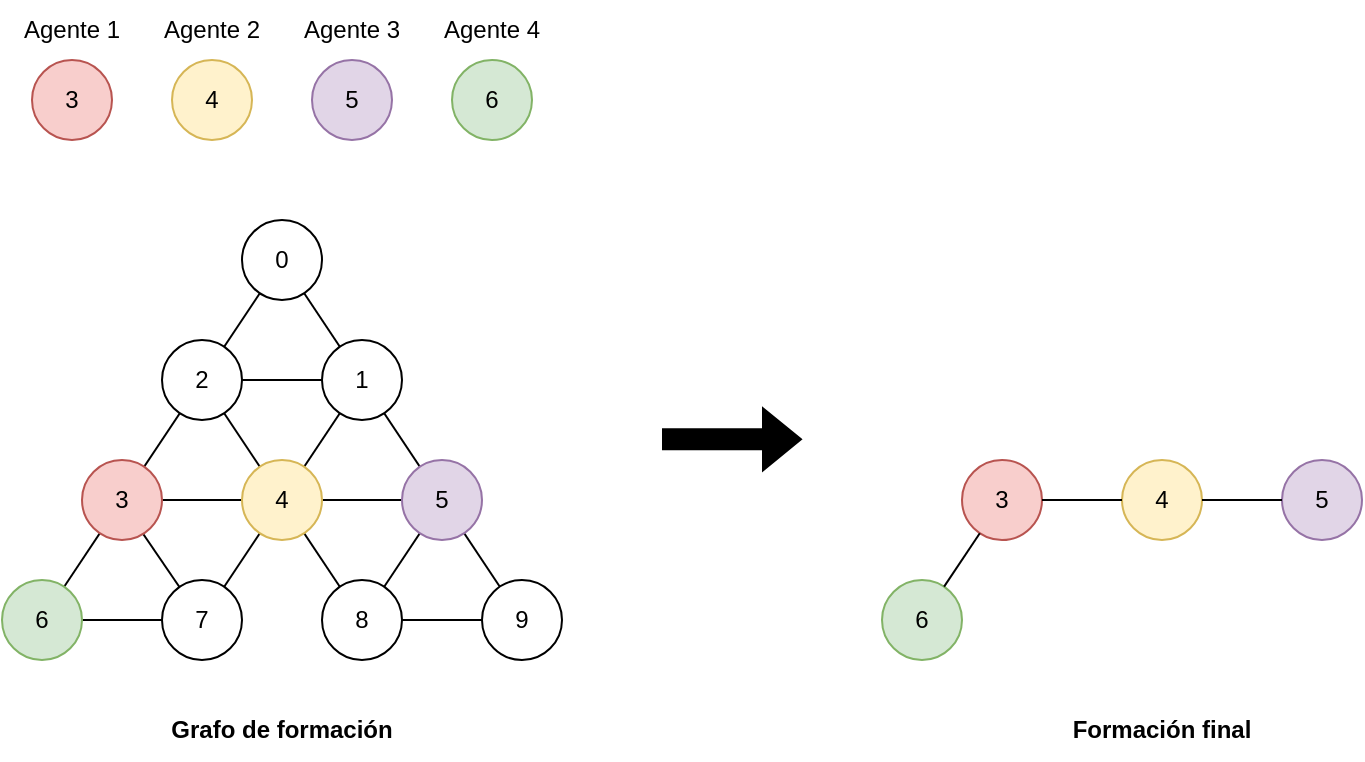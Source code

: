 <mxfile version="24.7.14">
  <diagram name="Página-1" id="pzz59duLTnM8qqSw6igi">
    <mxGraphModel dx="989" dy="509" grid="1" gridSize="10" guides="1" tooltips="1" connect="1" arrows="1" fold="1" page="1" pageScale="1" pageWidth="827" pageHeight="1169" math="0" shadow="0">
      <root>
        <mxCell id="0" />
        <mxCell id="1" parent="0" />
        <mxCell id="OZCKFCdNasLnyx_NUnCS-2" value="Grafo de formación" style="text;html=1;align=center;verticalAlign=middle;whiteSpace=wrap;rounded=0;fontStyle=1" vertex="1" parent="1">
          <mxGeometry x="135" y="400" width="130" height="30" as="geometry" />
        </mxCell>
        <mxCell id="OZCKFCdNasLnyx_NUnCS-48" value="Formación final" style="text;html=1;align=center;verticalAlign=middle;whiteSpace=wrap;rounded=0;fontStyle=1" vertex="1" parent="1">
          <mxGeometry x="575" y="400" width="130" height="30" as="geometry" />
        </mxCell>
        <mxCell id="OZCKFCdNasLnyx_NUnCS-73" value="" style="shape=flexArrow;endArrow=classic;html=1;rounded=0;fillColor=#000000;strokeColor=default;" edge="1" parent="1">
          <mxGeometry width="50" height="50" relative="1" as="geometry">
            <mxPoint x="390" y="269.66" as="sourcePoint" />
            <mxPoint x="460" y="269.66" as="targetPoint" />
          </mxGeometry>
        </mxCell>
        <mxCell id="OZCKFCdNasLnyx_NUnCS-75" value="" style="group" vertex="1" connectable="0" parent="1">
          <mxGeometry x="60" y="160" width="280" height="220" as="geometry" />
        </mxCell>
        <mxCell id="OZCKFCdNasLnyx_NUnCS-19" value="" style="endArrow=none;html=1;rounded=0;" edge="1" parent="OZCKFCdNasLnyx_NUnCS-75" source="OZCKFCdNasLnyx_NUnCS-14" target="OZCKFCdNasLnyx_NUnCS-1">
          <mxGeometry width="50" height="50" relative="1" as="geometry">
            <mxPoint x="50" y="200" as="sourcePoint" />
            <mxPoint x="100" y="150" as="targetPoint" />
          </mxGeometry>
        </mxCell>
        <mxCell id="OZCKFCdNasLnyx_NUnCS-21" value="" style="endArrow=none;html=1;rounded=0;" edge="1" parent="OZCKFCdNasLnyx_NUnCS-75" source="OZCKFCdNasLnyx_NUnCS-17" target="OZCKFCdNasLnyx_NUnCS-1">
          <mxGeometry width="50" height="50" relative="1" as="geometry">
            <mxPoint x="20" y="80" as="sourcePoint" />
            <mxPoint x="70" y="30" as="targetPoint" />
          </mxGeometry>
        </mxCell>
        <mxCell id="OZCKFCdNasLnyx_NUnCS-22" value="" style="endArrow=none;html=1;rounded=0;" edge="1" parent="OZCKFCdNasLnyx_NUnCS-75" source="OZCKFCdNasLnyx_NUnCS-10">
          <mxGeometry width="50" height="50" relative="1" as="geometry">
            <mxPoint x="-10" y="100" as="sourcePoint" />
            <mxPoint x="100" y="80" as="targetPoint" />
          </mxGeometry>
        </mxCell>
        <mxCell id="OZCKFCdNasLnyx_NUnCS-23" value="" style="endArrow=none;html=1;rounded=0;" edge="1" parent="OZCKFCdNasLnyx_NUnCS-75">
          <mxGeometry width="50" height="50" relative="1" as="geometry">
            <mxPoint x="220" y="140" as="sourcePoint" />
            <mxPoint x="60" y="140" as="targetPoint" />
            <Array as="points">
              <mxPoint x="76" y="140" />
            </Array>
          </mxGeometry>
        </mxCell>
        <mxCell id="OZCKFCdNasLnyx_NUnCS-24" value="" style="endArrow=none;html=1;rounded=0;" edge="1" parent="OZCKFCdNasLnyx_NUnCS-75" source="OZCKFCdNasLnyx_NUnCS-16" target="OZCKFCdNasLnyx_NUnCS-14">
          <mxGeometry width="50" height="50" relative="1" as="geometry">
            <mxPoint x="-70" y="250" as="sourcePoint" />
            <mxPoint x="-20" y="200" as="targetPoint" />
          </mxGeometry>
        </mxCell>
        <mxCell id="OZCKFCdNasLnyx_NUnCS-25" value="" style="endArrow=none;html=1;rounded=0;" edge="1" parent="OZCKFCdNasLnyx_NUnCS-75" source="OZCKFCdNasLnyx_NUnCS-17" target="OZCKFCdNasLnyx_NUnCS-18">
          <mxGeometry width="50" height="50" relative="1" as="geometry">
            <mxPoint x="115" y="280" as="sourcePoint" />
            <mxPoint x="165" y="230" as="targetPoint" />
          </mxGeometry>
        </mxCell>
        <mxCell id="OZCKFCdNasLnyx_NUnCS-26" value="" style="endArrow=none;html=1;rounded=0;" edge="1" parent="OZCKFCdNasLnyx_NUnCS-75" target="OZCKFCdNasLnyx_NUnCS-16">
          <mxGeometry width="50" height="50" relative="1" as="geometry">
            <mxPoint x="180" y="80" as="sourcePoint" />
            <mxPoint x="40" y="40" as="targetPoint" />
          </mxGeometry>
        </mxCell>
        <mxCell id="OZCKFCdNasLnyx_NUnCS-27" value="" style="endArrow=none;html=1;rounded=0;" edge="1" parent="OZCKFCdNasLnyx_NUnCS-75" source="OZCKFCdNasLnyx_NUnCS-18">
          <mxGeometry width="50" height="50" relative="1" as="geometry">
            <mxPoint x="50" y="130" as="sourcePoint" />
            <mxPoint x="100" y="80" as="targetPoint" />
          </mxGeometry>
        </mxCell>
        <mxCell id="OZCKFCdNasLnyx_NUnCS-1" value="0" style="ellipse;whiteSpace=wrap;html=1;aspect=fixed;" vertex="1" parent="OZCKFCdNasLnyx_NUnCS-75">
          <mxGeometry x="120" width="40" height="40" as="geometry" />
        </mxCell>
        <mxCell id="OZCKFCdNasLnyx_NUnCS-6" value="2" style="ellipse;whiteSpace=wrap;html=1;aspect=fixed;flipH=1;flipV=1;" vertex="1" parent="OZCKFCdNasLnyx_NUnCS-75">
          <mxGeometry x="80" y="60" width="40" height="40" as="geometry" />
        </mxCell>
        <mxCell id="OZCKFCdNasLnyx_NUnCS-7" value="4" style="ellipse;whiteSpace=wrap;html=1;aspect=fixed;flipH=0;fillColor=#fff2cc;strokeColor=#d6b656;" vertex="1" parent="OZCKFCdNasLnyx_NUnCS-75">
          <mxGeometry x="120" y="120" width="40" height="40" as="geometry" />
        </mxCell>
        <mxCell id="OZCKFCdNasLnyx_NUnCS-10" value="1" style="ellipse;whiteSpace=wrap;html=1;aspect=fixed;flipH=1;flipV=1;" vertex="1" parent="OZCKFCdNasLnyx_NUnCS-75">
          <mxGeometry x="160" y="60" width="40" height="40" as="geometry" />
        </mxCell>
        <mxCell id="OZCKFCdNasLnyx_NUnCS-14" value="6" style="ellipse;whiteSpace=wrap;html=1;aspect=fixed;flipH=1;fillColor=#d5e8d4;strokeColor=#82b366;" vertex="1" parent="OZCKFCdNasLnyx_NUnCS-75">
          <mxGeometry y="180" width="40" height="40" as="geometry" />
        </mxCell>
        <mxCell id="OZCKFCdNasLnyx_NUnCS-16" value="7" style="ellipse;whiteSpace=wrap;html=1;aspect=fixed;flipH=1;flipV=1;" vertex="1" parent="OZCKFCdNasLnyx_NUnCS-75">
          <mxGeometry x="80" y="180" width="40" height="40" as="geometry" />
        </mxCell>
        <mxCell id="OZCKFCdNasLnyx_NUnCS-17" value="9" style="ellipse;whiteSpace=wrap;html=1;aspect=fixed;flipH=1;" vertex="1" parent="OZCKFCdNasLnyx_NUnCS-75">
          <mxGeometry x="240" y="180" width="40" height="40" as="geometry" />
        </mxCell>
        <mxCell id="OZCKFCdNasLnyx_NUnCS-18" value="8" style="ellipse;whiteSpace=wrap;html=1;aspect=fixed;flipH=1;flipV=1;" vertex="1" parent="OZCKFCdNasLnyx_NUnCS-75">
          <mxGeometry x="160" y="180" width="40" height="40" as="geometry" />
        </mxCell>
        <mxCell id="OZCKFCdNasLnyx_NUnCS-28" value="" style="endArrow=none;html=1;rounded=0;" edge="1" parent="OZCKFCdNasLnyx_NUnCS-75" source="OZCKFCdNasLnyx_NUnCS-16">
          <mxGeometry width="50" height="50" relative="1" as="geometry">
            <mxPoint x="9" y="190" as="sourcePoint" />
            <mxPoint x="59" y="140" as="targetPoint" />
          </mxGeometry>
        </mxCell>
        <mxCell id="OZCKFCdNasLnyx_NUnCS-29" value="" style="endArrow=none;html=1;rounded=0;" edge="1" parent="OZCKFCdNasLnyx_NUnCS-75" source="OZCKFCdNasLnyx_NUnCS-18">
          <mxGeometry width="50" height="50" relative="1" as="geometry">
            <mxPoint x="170" y="190" as="sourcePoint" />
            <mxPoint x="220" y="140" as="targetPoint" />
          </mxGeometry>
        </mxCell>
        <mxCell id="OZCKFCdNasLnyx_NUnCS-5" value="3" style="ellipse;whiteSpace=wrap;html=1;aspect=fixed;flipH=0;fillColor=#f8cecc;strokeColor=#b85450;" vertex="1" parent="OZCKFCdNasLnyx_NUnCS-75">
          <mxGeometry x="40" y="120" width="40" height="40" as="geometry" />
        </mxCell>
        <mxCell id="OZCKFCdNasLnyx_NUnCS-11" value="5" style="ellipse;whiteSpace=wrap;html=1;aspect=fixed;flipH=0;fillColor=#e1d5e7;strokeColor=#9673a6;" vertex="1" parent="OZCKFCdNasLnyx_NUnCS-75">
          <mxGeometry x="200" y="120" width="40" height="40" as="geometry" />
        </mxCell>
        <mxCell id="OZCKFCdNasLnyx_NUnCS-76" value="" style="group" vertex="1" connectable="0" parent="1">
          <mxGeometry x="65" y="50" width="270" height="70" as="geometry" />
        </mxCell>
        <mxCell id="OZCKFCdNasLnyx_NUnCS-31" value="3" style="ellipse;whiteSpace=wrap;html=1;aspect=fixed;flipH=0;fillColor=#f8cecc;strokeColor=#b85450;" vertex="1" parent="OZCKFCdNasLnyx_NUnCS-76">
          <mxGeometry x="10" y="30" width="40" height="40" as="geometry" />
        </mxCell>
        <mxCell id="OZCKFCdNasLnyx_NUnCS-32" value="4" style="ellipse;whiteSpace=wrap;html=1;aspect=fixed;flipH=0;fillColor=#fff2cc;strokeColor=#d6b656;" vertex="1" parent="OZCKFCdNasLnyx_NUnCS-76">
          <mxGeometry x="80" y="30" width="40" height="40" as="geometry" />
        </mxCell>
        <mxCell id="OZCKFCdNasLnyx_NUnCS-33" value="5" style="ellipse;whiteSpace=wrap;html=1;aspect=fixed;flipH=0;fillColor=#e1d5e7;strokeColor=#9673a6;" vertex="1" parent="OZCKFCdNasLnyx_NUnCS-76">
          <mxGeometry x="150" y="30" width="40" height="40" as="geometry" />
        </mxCell>
        <mxCell id="OZCKFCdNasLnyx_NUnCS-36" value="Agente 1" style="text;html=1;align=center;verticalAlign=middle;whiteSpace=wrap;rounded=0;flipH=0;" vertex="1" parent="OZCKFCdNasLnyx_NUnCS-76">
          <mxGeometry width="60" height="30" as="geometry" />
        </mxCell>
        <mxCell id="OZCKFCdNasLnyx_NUnCS-37" value="Agente 2" style="text;html=1;align=center;verticalAlign=middle;whiteSpace=wrap;rounded=0;flipH=0;" vertex="1" parent="OZCKFCdNasLnyx_NUnCS-76">
          <mxGeometry x="70" width="60" height="30" as="geometry" />
        </mxCell>
        <mxCell id="OZCKFCdNasLnyx_NUnCS-38" value="Agente 3" style="text;html=1;align=center;verticalAlign=middle;whiteSpace=wrap;rounded=0;flipH=0;" vertex="1" parent="OZCKFCdNasLnyx_NUnCS-76">
          <mxGeometry x="140" width="60" height="30" as="geometry" />
        </mxCell>
        <mxCell id="OZCKFCdNasLnyx_NUnCS-34" value="6" style="ellipse;whiteSpace=wrap;html=1;aspect=fixed;flipH=0;fillColor=#d5e8d4;strokeColor=#82b366;" vertex="1" parent="OZCKFCdNasLnyx_NUnCS-76">
          <mxGeometry x="220" y="30" width="40" height="40" as="geometry" />
        </mxCell>
        <mxCell id="OZCKFCdNasLnyx_NUnCS-39" value="Agente 4" style="text;html=1;align=center;verticalAlign=middle;whiteSpace=wrap;rounded=0;flipH=0;" vertex="1" parent="OZCKFCdNasLnyx_NUnCS-76">
          <mxGeometry x="210" y="2.5" width="60" height="25" as="geometry" />
        </mxCell>
        <mxCell id="OZCKFCdNasLnyx_NUnCS-77" value="" style="group" vertex="1" connectable="0" parent="1">
          <mxGeometry x="500" y="280" width="240" height="100" as="geometry" />
        </mxCell>
        <mxCell id="OZCKFCdNasLnyx_NUnCS-59" value="4" style="ellipse;whiteSpace=wrap;html=1;aspect=fixed;flipH=0;fillColor=#fff2cc;strokeColor=#d6b656;" vertex="1" parent="OZCKFCdNasLnyx_NUnCS-77">
          <mxGeometry x="120" width="40" height="40" as="geometry" />
        </mxCell>
        <mxCell id="OZCKFCdNasLnyx_NUnCS-61" value="6" style="ellipse;whiteSpace=wrap;html=1;aspect=fixed;flipH=1;fillColor=#d5e8d4;strokeColor=#82b366;" vertex="1" parent="OZCKFCdNasLnyx_NUnCS-77">
          <mxGeometry y="60" width="40" height="40" as="geometry" />
        </mxCell>
        <mxCell id="OZCKFCdNasLnyx_NUnCS-67" value="3" style="ellipse;whiteSpace=wrap;html=1;aspect=fixed;flipH=0;fillColor=#f8cecc;strokeColor=#b85450;" vertex="1" parent="OZCKFCdNasLnyx_NUnCS-77">
          <mxGeometry x="40" width="40" height="40" as="geometry" />
        </mxCell>
        <mxCell id="OZCKFCdNasLnyx_NUnCS-68" value="5" style="ellipse;whiteSpace=wrap;html=1;aspect=fixed;flipH=0;fillColor=#e1d5e7;strokeColor=#9673a6;" vertex="1" parent="OZCKFCdNasLnyx_NUnCS-77">
          <mxGeometry x="200" width="40" height="40" as="geometry" />
        </mxCell>
        <mxCell id="OZCKFCdNasLnyx_NUnCS-69" value="" style="endArrow=none;html=1;rounded=0;" edge="1" parent="OZCKFCdNasLnyx_NUnCS-77" source="OZCKFCdNasLnyx_NUnCS-61" target="OZCKFCdNasLnyx_NUnCS-67">
          <mxGeometry width="50" height="50" relative="1" as="geometry">
            <mxPoint x="-120" y="-10" as="sourcePoint" />
            <mxPoint x="-70" y="-60" as="targetPoint" />
          </mxGeometry>
        </mxCell>
        <mxCell id="OZCKFCdNasLnyx_NUnCS-70" value="" style="endArrow=none;html=1;rounded=0;" edge="1" parent="OZCKFCdNasLnyx_NUnCS-77" source="OZCKFCdNasLnyx_NUnCS-67" target="OZCKFCdNasLnyx_NUnCS-59">
          <mxGeometry width="50" height="50" relative="1" as="geometry">
            <mxPoint x="-120" y="-10" as="sourcePoint" />
            <mxPoint x="-70" y="-60" as="targetPoint" />
          </mxGeometry>
        </mxCell>
        <mxCell id="OZCKFCdNasLnyx_NUnCS-71" value="" style="endArrow=none;html=1;rounded=0;" edge="1" parent="OZCKFCdNasLnyx_NUnCS-77" source="OZCKFCdNasLnyx_NUnCS-59" target="OZCKFCdNasLnyx_NUnCS-68">
          <mxGeometry width="50" height="50" relative="1" as="geometry">
            <mxPoint x="-120" y="-10" as="sourcePoint" />
            <mxPoint x="-70" y="-60" as="targetPoint" />
          </mxGeometry>
        </mxCell>
      </root>
    </mxGraphModel>
  </diagram>
</mxfile>
